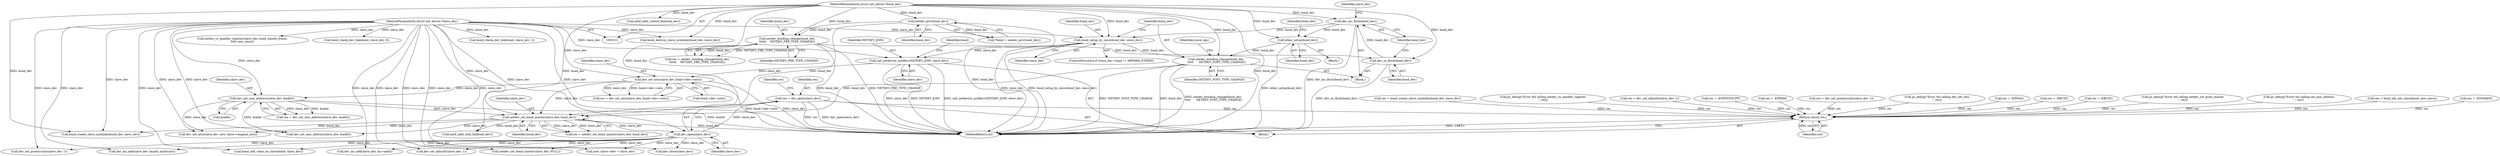 digraph "0_linux_550fd08c2cebad61c548def135f67aba284c6162_0@API" {
"1000536" [label="(Call,res = dev_open(slave_dev))"];
"1000538" [label="(Call,dev_open(slave_dev))"];
"1000526" [label="(Call,netdev_set_bond_master(slave_dev, bond_dev))"];
"1000464" [label="(Call,dev_set_mtu(slave_dev, bond->dev->mtu))"];
"1000413" [label="(Call,call_netdevice_notifiers(NETDEV_JOIN, slave_dev))"];
"1000326" [label="(Call,bond_setup_by_slave(bond_dev, slave_dev))"];
"1000318" [label="(Call,dev_mc_flush(bond_dev))"];
"1000316" [label="(Call,dev_uc_flush(bond_dev))"];
"1000296" [label="(Call,netdev_bonding_change(bond_dev,\n\t\t\t\t\t\t    NETDEV_PRE_TYPE_CHANGE))"];
"1000138" [label="(Call,netdev_priv(bond_dev))"];
"1000132" [label="(MethodParameterIn,struct net_device *bond_dev)"];
"1000133" [label="(MethodParameterIn,struct net_device *slave_dev)"];
"1000513" [label="(Call,dev_set_mac_address(slave_dev, &addr))"];
"1000338" [label="(Call,netdev_bonding_change(bond_dev,\n \t\t\t\t\t      NETDEV_POST_TYPE_CHANGE))"];
"1000331" [label="(Call,ether_setup(bond_dev))"];
"1001089" [label="(Return,return res;)"];
"1000297" [label="(Identifier,bond_dev)"];
"1000462" [label="(Call,res = dev_set_mtu(slave_dev, bond->dev->mtu))"];
"1000528" [label="(Identifier,bond_dev)"];
"1001043" [label="(Call,dev_close(slave_dev))"];
"1000415" [label="(Identifier,slave_dev)"];
"1000136" [label="(Call,*bond = netdev_priv(bond_dev))"];
"1001039" [label="(Call,bond_destroy_slave_symlinks(bond_dev, slave_dev))"];
"1000420" [label="(Identifier,bond)"];
"1000330" [label="(Block,)"];
"1000362" [label="(Call,res = -EINVAL)"];
"1001046" [label="(Call,netdev_set_bond_master(slave_dev, NULL))"];
"1000320" [label="(ControlStructure,if (slave_dev->type != ARPHRD_ETHER))"];
"1000138" [label="(Call,netdev_priv(bond_dev))"];
"1000464" [label="(Call,dev_set_mtu(slave_dev, bond->dev->mtu))"];
"1000296" [label="(Call,netdev_bonding_change(bond_dev,\n\t\t\t\t\t\t    NETDEV_PRE_TYPE_CHANGE))"];
"1000331" [label="(Call,ether_setup(bond_dev))"];
"1001004" [label="(Call,netdev_rx_handler_register(slave_dev, bond_handle_frame,\n\t\t\t\t\t new_slave))"];
"1000311" [label="(Call,res = -EBUSY)"];
"1000536" [label="(Call,res = dev_open(slave_dev))"];
"1001091" [label="(MethodReturn,int)"];
"1000133" [label="(MethodParameterIn,struct net_device *slave_dev)"];
"1000637" [label="(Call,dev_mc_add(slave_dev, lacpdu_multicast))"];
"1000554" [label="(Call,new_slave->dev = slave_dev)"];
"1000139" [label="(Identifier,bond_dev)"];
"1000282" [label="(Block,)"];
"1000984" [label="(Call,res = -EBUSY)"];
"1000532" [label="(Call,pr_debug(\"Error %d calling netdev_set_bond_master\n\", res))"];
"1000370" [label="(Identifier,slave_ops)"];
"1000339" [label="(Identifier,bond_dev)"];
"1000515" [label="(Call,&addr)"];
"1000466" [label="(Call,bond->dev->mtu)"];
"1000520" [label="(Call,pr_debug(\"Error %d calling set_mac_address\n\", res))"];
"1000743" [label="(Call,bond_check_dev_link(bond, slave_dev, 0))"];
"1000328" [label="(Identifier,slave_dev)"];
"1001078" [label="(Call,dev_set_mtu(slave_dev, new_slave->original_mtu))"];
"1000338" [label="(Call,netdev_bonding_change(bond_dev,\n \t\t\t\t\t      NETDEV_POST_TYPE_CHANGE))"];
"1000615" [label="(Call,netif_addr_lock_bh(bond_dev))"];
"1000319" [label="(Identifier,bond_dev)"];
"1000317" [label="(Identifier,bond_dev)"];
"1000316" [label="(Call,dev_uc_flush(bond_dev))"];
"1000622" [label="(Call,netif_addr_unlock_bh(bond_dev))"];
"1000568" [label="(Call,res = bond_alb_init_slave(bond, new_slave))"];
"1000445" [label="(Call,res = -ENOMEM)"];
"1000465" [label="(Identifier,slave_dev)"];
"1000413" [label="(Call,call_netdevice_notifiers(NETDEV_JOIN, slave_dev))"];
"1000335" [label="(Identifier,bond_dev)"];
"1000294" [label="(Call,res = netdev_bonding_change(bond_dev,\n\t\t\t\t\t\t    NETDEV_PRE_TYPE_CHANGE))"];
"1000527" [label="(Identifier,slave_dev)"];
"1000994" [label="(Call,res = bond_create_slave_symlinks(bond_dev, slave_dev))"];
"1000513" [label="(Call,dev_set_mac_address(slave_dev, &addr))"];
"1001011" [label="(Call,pr_debug(\"Error %d calling netdev_rx_handler_register\n\", res))"];
"1000609" [label="(Call,dev_set_allmulti(slave_dev, 1))"];
"1000134" [label="(Block,)"];
"1000607" [label="(Call,res = dev_set_allmulti(slave_dev, 1))"];
"1000539" [label="(Identifier,slave_dev)"];
"1000538" [label="(Call,dev_open(slave_dev))"];
"1000327" [label="(Identifier,bond_dev)"];
"1000514" [label="(Identifier,slave_dev)"];
"1000408" [label="(Call,res = -EOPNOTSUPP)"];
"1000414" [label="(Identifier,NETDEV_JOIN)"];
"1000262" [label="(Call,res = -EPERM)"];
"1000526" [label="(Call,netdev_set_bond_master(slave_dev, bond_dev))"];
"1001089" [label="(Return,return res;)"];
"1000541" [label="(Identifier,res)"];
"1000323" [label="(Identifier,slave_dev)"];
"1000594" [label="(Call,dev_set_promiscuity(slave_dev, 1))"];
"1000694" [label="(Call,bond_check_dev_link(bond, slave_dev, 1))"];
"1000617" [label="(Call,dev_mc_add(slave_dev, ha->addr))"];
"1000318" [label="(Call,dev_mc_flush(bond_dev))"];
"1001073" [label="(Call,dev_set_mac_address(slave_dev, &addr))"];
"1000340" [label="(Identifier,NETDEV_POST_TYPE_CHANGE)"];
"1000298" [label="(Identifier,NETDEV_PRE_TYPE_CHANGE)"];
"1000996" [label="(Call,bond_create_slave_symlinks(bond_dev, slave_dev))"];
"1000332" [label="(Identifier,bond_dev)"];
"1000592" [label="(Call,res = dev_set_promiscuity(slave_dev, 1))"];
"1000537" [label="(Identifier,res)"];
"1001090" [label="(Identifier,res)"];
"1000640" [label="(Call,bond_add_vlans_on_slave(bond, slave_dev))"];
"1000511" [label="(Call,res = dev_set_mac_address(slave_dev, &addr))"];
"1000524" [label="(Call,res = netdev_set_bond_master(slave_dev, bond_dev))"];
"1000132" [label="(MethodParameterIn,struct net_device *bond_dev)"];
"1000474" [label="(Call,pr_debug(\"Error %d calling dev_set_mtu\n\", res))"];
"1000326" [label="(Call,bond_setup_by_slave(bond_dev, slave_dev))"];
"1000536" -> "1000134"  [label="AST: "];
"1000536" -> "1000538"  [label="CFG: "];
"1000537" -> "1000536"  [label="AST: "];
"1000538" -> "1000536"  [label="AST: "];
"1000541" -> "1000536"  [label="CFG: "];
"1000536" -> "1001091"  [label="DDG: dev_open(slave_dev)"];
"1000536" -> "1001091"  [label="DDG: res"];
"1000538" -> "1000536"  [label="DDG: slave_dev"];
"1000536" -> "1001089"  [label="DDG: res"];
"1000538" -> "1000539"  [label="CFG: "];
"1000539" -> "1000538"  [label="AST: "];
"1000526" -> "1000538"  [label="DDG: slave_dev"];
"1000133" -> "1000538"  [label="DDG: slave_dev"];
"1000538" -> "1000554"  [label="DDG: slave_dev"];
"1000538" -> "1000594"  [label="DDG: slave_dev"];
"1000538" -> "1000609"  [label="DDG: slave_dev"];
"1000538" -> "1000617"  [label="DDG: slave_dev"];
"1000538" -> "1000637"  [label="DDG: slave_dev"];
"1000538" -> "1000640"  [label="DDG: slave_dev"];
"1000538" -> "1001043"  [label="DDG: slave_dev"];
"1000538" -> "1001046"  [label="DDG: slave_dev"];
"1000526" -> "1000524"  [label="AST: "];
"1000526" -> "1000528"  [label="CFG: "];
"1000527" -> "1000526"  [label="AST: "];
"1000528" -> "1000526"  [label="AST: "];
"1000524" -> "1000526"  [label="CFG: "];
"1000526" -> "1001091"  [label="DDG: bond_dev"];
"1000526" -> "1000524"  [label="DDG: slave_dev"];
"1000526" -> "1000524"  [label="DDG: bond_dev"];
"1000464" -> "1000526"  [label="DDG: slave_dev"];
"1000513" -> "1000526"  [label="DDG: slave_dev"];
"1000133" -> "1000526"  [label="DDG: slave_dev"];
"1000338" -> "1000526"  [label="DDG: bond_dev"];
"1000138" -> "1000526"  [label="DDG: bond_dev"];
"1000132" -> "1000526"  [label="DDG: bond_dev"];
"1000526" -> "1000615"  [label="DDG: bond_dev"];
"1000526" -> "1000996"  [label="DDG: bond_dev"];
"1000526" -> "1001073"  [label="DDG: slave_dev"];
"1000526" -> "1001078"  [label="DDG: slave_dev"];
"1000464" -> "1000462"  [label="AST: "];
"1000464" -> "1000466"  [label="CFG: "];
"1000465" -> "1000464"  [label="AST: "];
"1000466" -> "1000464"  [label="AST: "];
"1000462" -> "1000464"  [label="CFG: "];
"1000464" -> "1001091"  [label="DDG: slave_dev"];
"1000464" -> "1001091"  [label="DDG: bond->dev->mtu"];
"1000464" -> "1000462"  [label="DDG: slave_dev"];
"1000464" -> "1000462"  [label="DDG: bond->dev->mtu"];
"1000413" -> "1000464"  [label="DDG: slave_dev"];
"1000133" -> "1000464"  [label="DDG: slave_dev"];
"1000464" -> "1000513"  [label="DDG: slave_dev"];
"1000413" -> "1000134"  [label="AST: "];
"1000413" -> "1000415"  [label="CFG: "];
"1000414" -> "1000413"  [label="AST: "];
"1000415" -> "1000413"  [label="AST: "];
"1000420" -> "1000413"  [label="CFG: "];
"1000413" -> "1001091"  [label="DDG: NETDEV_JOIN"];
"1000413" -> "1001091"  [label="DDG: call_netdevice_notifiers(NETDEV_JOIN, slave_dev)"];
"1000413" -> "1001091"  [label="DDG: slave_dev"];
"1000326" -> "1000413"  [label="DDG: slave_dev"];
"1000133" -> "1000413"  [label="DDG: slave_dev"];
"1000326" -> "1000320"  [label="AST: "];
"1000326" -> "1000328"  [label="CFG: "];
"1000327" -> "1000326"  [label="AST: "];
"1000328" -> "1000326"  [label="AST: "];
"1000339" -> "1000326"  [label="CFG: "];
"1000326" -> "1001091"  [label="DDG: bond_setup_by_slave(bond_dev, slave_dev)"];
"1000326" -> "1001091"  [label="DDG: slave_dev"];
"1000318" -> "1000326"  [label="DDG: bond_dev"];
"1000132" -> "1000326"  [label="DDG: bond_dev"];
"1000133" -> "1000326"  [label="DDG: slave_dev"];
"1000326" -> "1000338"  [label="DDG: bond_dev"];
"1000318" -> "1000282"  [label="AST: "];
"1000318" -> "1000319"  [label="CFG: "];
"1000319" -> "1000318"  [label="AST: "];
"1000323" -> "1000318"  [label="CFG: "];
"1000318" -> "1001091"  [label="DDG: dev_mc_flush(bond_dev)"];
"1000316" -> "1000318"  [label="DDG: bond_dev"];
"1000132" -> "1000318"  [label="DDG: bond_dev"];
"1000318" -> "1000331"  [label="DDG: bond_dev"];
"1000316" -> "1000282"  [label="AST: "];
"1000316" -> "1000317"  [label="CFG: "];
"1000317" -> "1000316"  [label="AST: "];
"1000319" -> "1000316"  [label="CFG: "];
"1000316" -> "1001091"  [label="DDG: dev_uc_flush(bond_dev)"];
"1000296" -> "1000316"  [label="DDG: bond_dev"];
"1000132" -> "1000316"  [label="DDG: bond_dev"];
"1000296" -> "1000294"  [label="AST: "];
"1000296" -> "1000298"  [label="CFG: "];
"1000297" -> "1000296"  [label="AST: "];
"1000298" -> "1000296"  [label="AST: "];
"1000294" -> "1000296"  [label="CFG: "];
"1000296" -> "1001091"  [label="DDG: NETDEV_PRE_TYPE_CHANGE"];
"1000296" -> "1001091"  [label="DDG: bond_dev"];
"1000296" -> "1000294"  [label="DDG: bond_dev"];
"1000296" -> "1000294"  [label="DDG: NETDEV_PRE_TYPE_CHANGE"];
"1000138" -> "1000296"  [label="DDG: bond_dev"];
"1000132" -> "1000296"  [label="DDG: bond_dev"];
"1000138" -> "1000136"  [label="AST: "];
"1000138" -> "1000139"  [label="CFG: "];
"1000139" -> "1000138"  [label="AST: "];
"1000136" -> "1000138"  [label="CFG: "];
"1000138" -> "1001091"  [label="DDG: bond_dev"];
"1000138" -> "1000136"  [label="DDG: bond_dev"];
"1000132" -> "1000138"  [label="DDG: bond_dev"];
"1000132" -> "1000131"  [label="AST: "];
"1000132" -> "1001091"  [label="DDG: bond_dev"];
"1000132" -> "1000331"  [label="DDG: bond_dev"];
"1000132" -> "1000338"  [label="DDG: bond_dev"];
"1000132" -> "1000615"  [label="DDG: bond_dev"];
"1000132" -> "1000622"  [label="DDG: bond_dev"];
"1000132" -> "1000996"  [label="DDG: bond_dev"];
"1000132" -> "1001039"  [label="DDG: bond_dev"];
"1000133" -> "1000131"  [label="AST: "];
"1000133" -> "1001091"  [label="DDG: slave_dev"];
"1000133" -> "1000513"  [label="DDG: slave_dev"];
"1000133" -> "1000554"  [label="DDG: slave_dev"];
"1000133" -> "1000594"  [label="DDG: slave_dev"];
"1000133" -> "1000609"  [label="DDG: slave_dev"];
"1000133" -> "1000617"  [label="DDG: slave_dev"];
"1000133" -> "1000637"  [label="DDG: slave_dev"];
"1000133" -> "1000640"  [label="DDG: slave_dev"];
"1000133" -> "1000694"  [label="DDG: slave_dev"];
"1000133" -> "1000743"  [label="DDG: slave_dev"];
"1000133" -> "1000996"  [label="DDG: slave_dev"];
"1000133" -> "1001004"  [label="DDG: slave_dev"];
"1000133" -> "1001039"  [label="DDG: slave_dev"];
"1000133" -> "1001043"  [label="DDG: slave_dev"];
"1000133" -> "1001046"  [label="DDG: slave_dev"];
"1000133" -> "1001073"  [label="DDG: slave_dev"];
"1000133" -> "1001078"  [label="DDG: slave_dev"];
"1000513" -> "1000511"  [label="AST: "];
"1000513" -> "1000515"  [label="CFG: "];
"1000514" -> "1000513"  [label="AST: "];
"1000515" -> "1000513"  [label="AST: "];
"1000511" -> "1000513"  [label="CFG: "];
"1000513" -> "1001091"  [label="DDG: &addr"];
"1000513" -> "1000511"  [label="DDG: slave_dev"];
"1000513" -> "1000511"  [label="DDG: &addr"];
"1000513" -> "1001073"  [label="DDG: &addr"];
"1000513" -> "1001078"  [label="DDG: slave_dev"];
"1000338" -> "1000282"  [label="AST: "];
"1000338" -> "1000340"  [label="CFG: "];
"1000339" -> "1000338"  [label="AST: "];
"1000340" -> "1000338"  [label="AST: "];
"1000370" -> "1000338"  [label="CFG: "];
"1000338" -> "1001091"  [label="DDG: bond_dev"];
"1000338" -> "1001091"  [label="DDG: netdev_bonding_change(bond_dev,\n \t\t\t\t\t      NETDEV_POST_TYPE_CHANGE)"];
"1000338" -> "1001091"  [label="DDG: NETDEV_POST_TYPE_CHANGE"];
"1000331" -> "1000338"  [label="DDG: bond_dev"];
"1000331" -> "1000330"  [label="AST: "];
"1000331" -> "1000332"  [label="CFG: "];
"1000332" -> "1000331"  [label="AST: "];
"1000335" -> "1000331"  [label="CFG: "];
"1000331" -> "1001091"  [label="DDG: ether_setup(bond_dev)"];
"1001089" -> "1000134"  [label="AST: "];
"1001089" -> "1001090"  [label="CFG: "];
"1001090" -> "1001089"  [label="AST: "];
"1001091" -> "1001089"  [label="CFG: "];
"1001089" -> "1001091"  [label="DDG: <RET>"];
"1001090" -> "1001089"  [label="DDG: res"];
"1000311" -> "1001089"  [label="DDG: res"];
"1000568" -> "1001089"  [label="DDG: res"];
"1001011" -> "1001089"  [label="DDG: res"];
"1000532" -> "1001089"  [label="DDG: res"];
"1000994" -> "1001089"  [label="DDG: res"];
"1000984" -> "1001089"  [label="DDG: res"];
"1000592" -> "1001089"  [label="DDG: res"];
"1000362" -> "1001089"  [label="DDG: res"];
"1000520" -> "1001089"  [label="DDG: res"];
"1000408" -> "1001089"  [label="DDG: res"];
"1000607" -> "1001089"  [label="DDG: res"];
"1000474" -> "1001089"  [label="DDG: res"];
"1000445" -> "1001089"  [label="DDG: res"];
"1000262" -> "1001089"  [label="DDG: res"];
}
